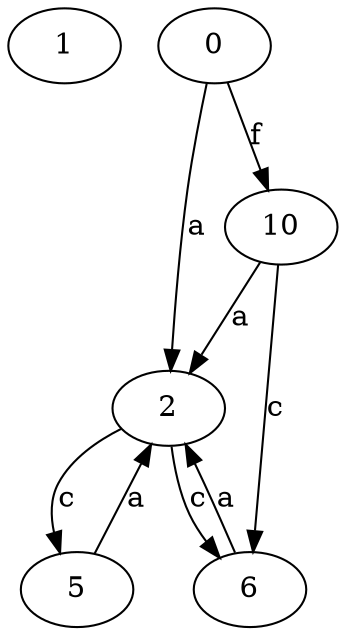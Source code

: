 strict digraph  {
1;
2;
0;
5;
6;
10;
2 -> 5  [label=c];
2 -> 6  [label=c];
0 -> 2  [label=a];
0 -> 10  [label=f];
5 -> 2  [label=a];
6 -> 2  [label=a];
10 -> 2  [label=a];
10 -> 6  [label=c];
}
